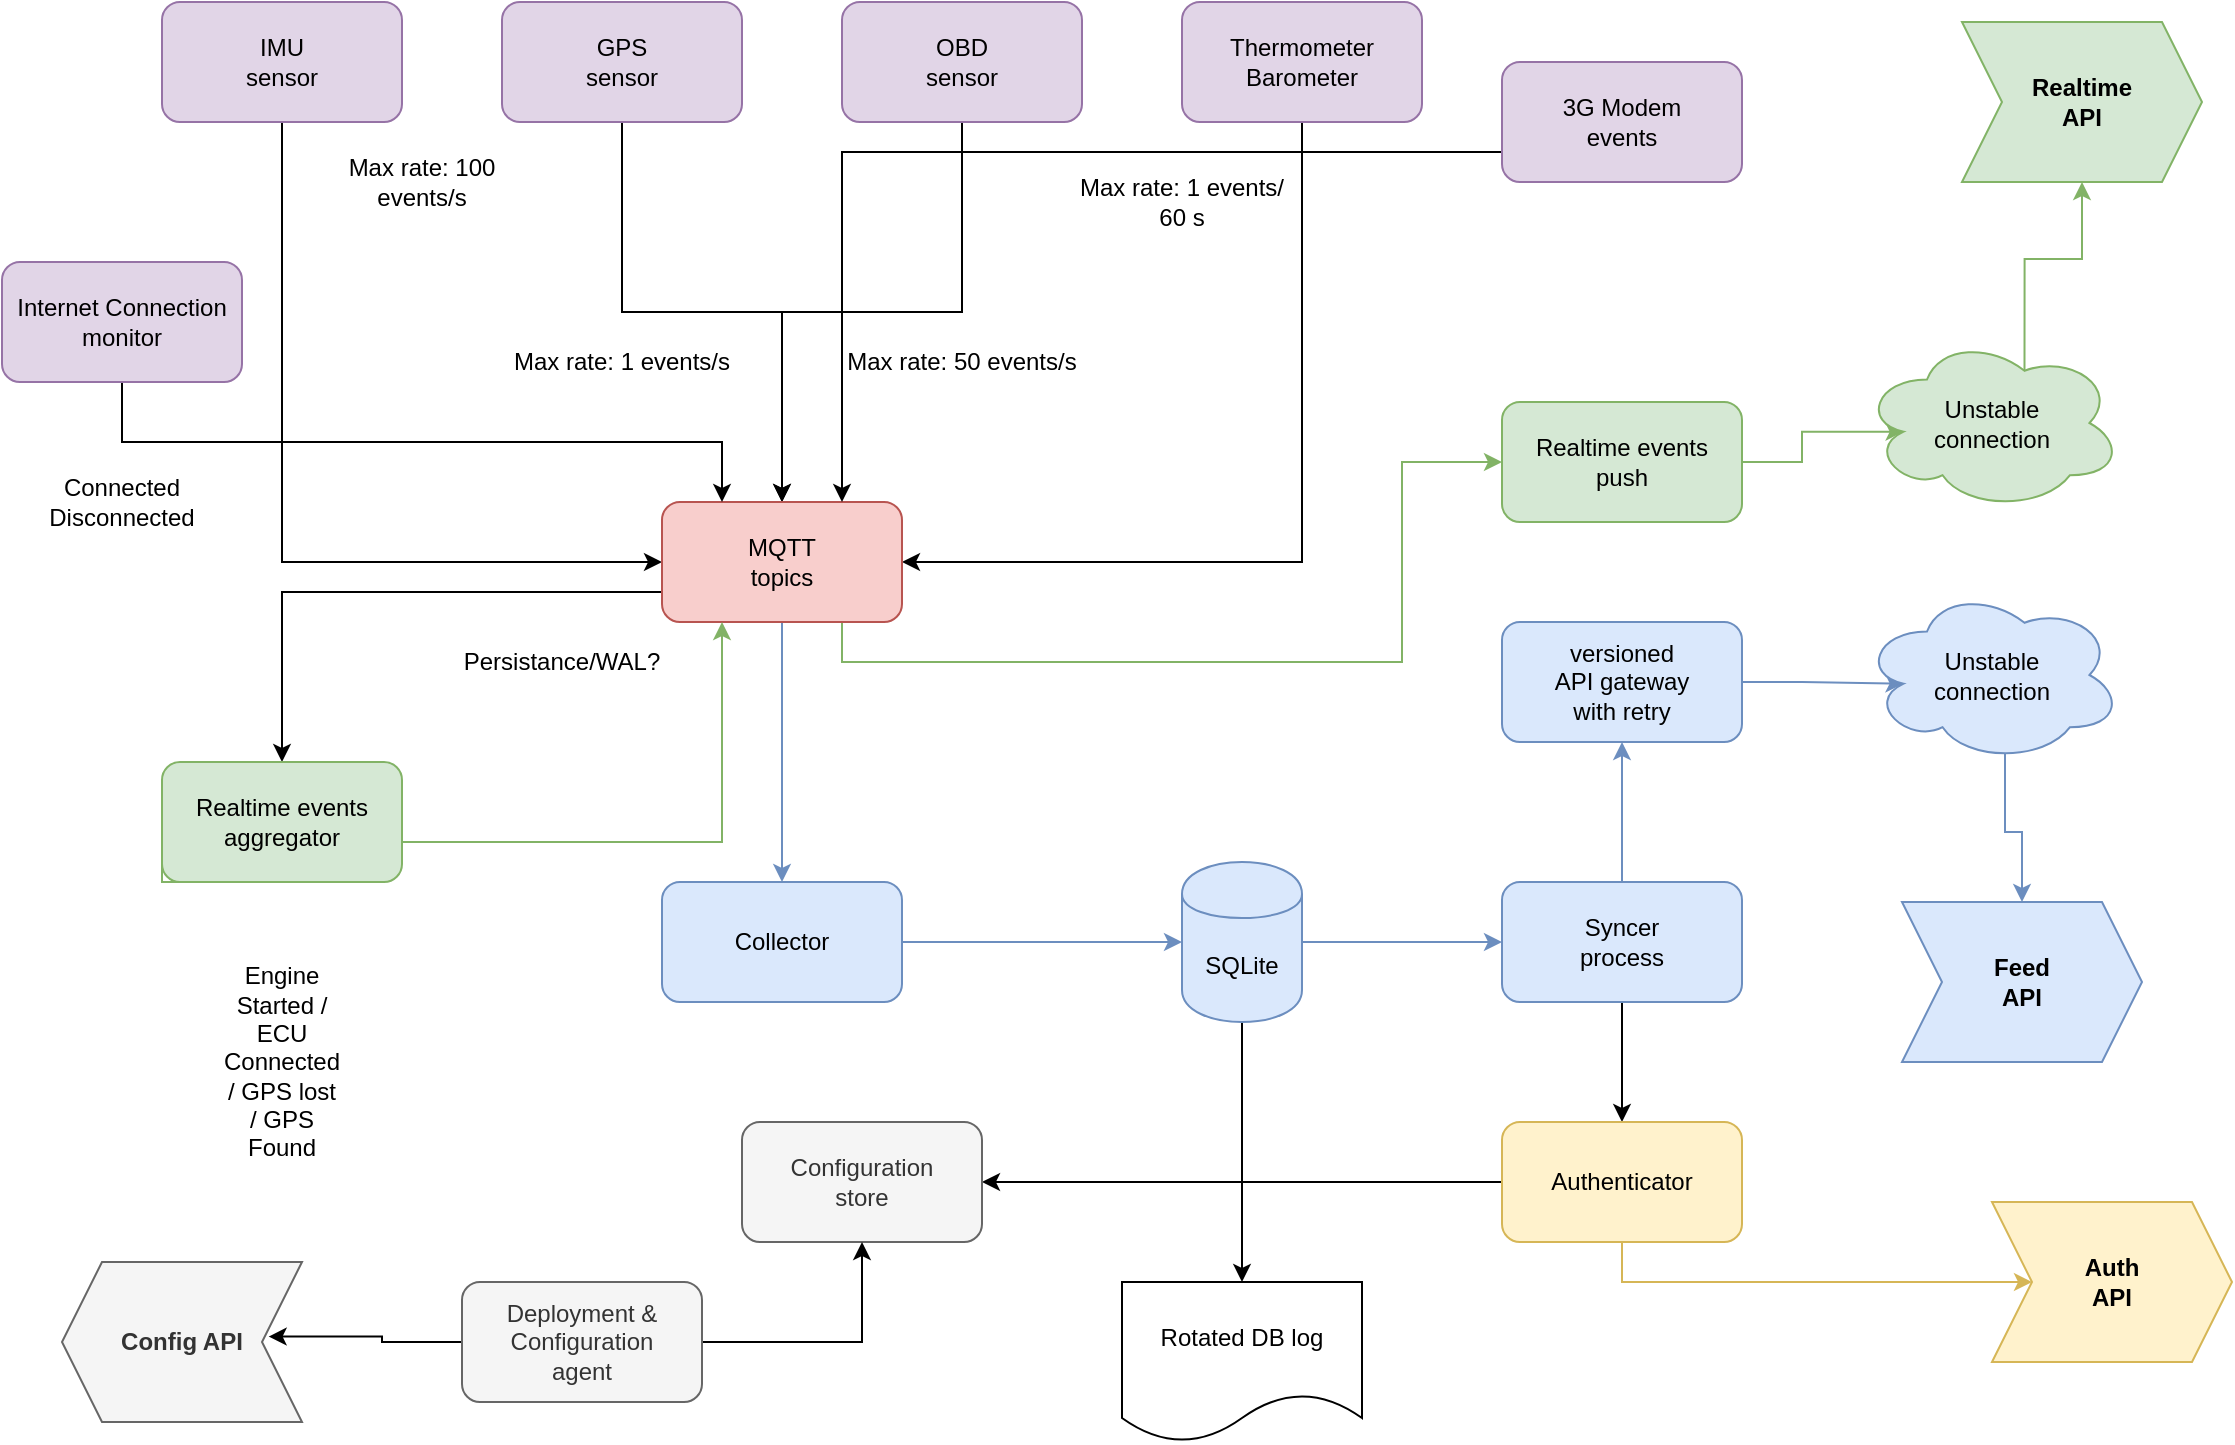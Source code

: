 <mxfile version="10.7.9" type="github"><diagram name="Page-1" id="e7e014a7-5840-1c2e-5031-d8a46d1fe8dd"><mxGraphModel dx="1311" dy="777" grid="1" gridSize="10" guides="1" tooltips="1" connect="1" arrows="1" fold="1" page="1" pageScale="1" pageWidth="1169" pageHeight="826" background="#ffffff" math="0" shadow="0"><root><mxCell id="0"/><mxCell id="1" parent="0"/><mxCell id="VWXKRCcOCFJmce6FeTg9-51" style="edgeStyle=orthogonalEdgeStyle;rounded=0;orthogonalLoop=1;jettySize=auto;html=1;exitX=0.5;exitY=1;exitDx=0;exitDy=0;entryX=0;entryY=0.5;entryDx=0;entryDy=0;" edge="1" parent="1" source="VWXKRCcOCFJmce6FeTg9-46" target="VWXKRCcOCFJmce6FeTg9-50"><mxGeometry relative="1" as="geometry"/></mxCell><mxCell id="VWXKRCcOCFJmce6FeTg9-46" value="IMU&lt;br&gt;sensor&lt;br&gt;" style="rounded=1;whiteSpace=wrap;html=1;fillColor=#e1d5e7;strokeColor=#9673a6;" vertex="1" parent="1"><mxGeometry x="90" y="70" width="120" height="60" as="geometry"/></mxCell><mxCell id="VWXKRCcOCFJmce6FeTg9-52" style="edgeStyle=orthogonalEdgeStyle;rounded=0;orthogonalLoop=1;jettySize=auto;html=1;exitX=0.5;exitY=1;exitDx=0;exitDy=0;" edge="1" parent="1" source="VWXKRCcOCFJmce6FeTg9-47" target="VWXKRCcOCFJmce6FeTg9-50"><mxGeometry relative="1" as="geometry"/></mxCell><mxCell id="VWXKRCcOCFJmce6FeTg9-47" value="GPS&lt;br&gt;sensor&lt;br&gt;" style="rounded=1;whiteSpace=wrap;html=1;fillColor=#e1d5e7;strokeColor=#9673a6;" vertex="1" parent="1"><mxGeometry x="260" y="70" width="120" height="60" as="geometry"/></mxCell><mxCell id="VWXKRCcOCFJmce6FeTg9-53" style="edgeStyle=orthogonalEdgeStyle;rounded=0;orthogonalLoop=1;jettySize=auto;html=1;exitX=0.5;exitY=1;exitDx=0;exitDy=0;entryX=0.5;entryY=0;entryDx=0;entryDy=0;" edge="1" parent="1" source="VWXKRCcOCFJmce6FeTg9-48" target="VWXKRCcOCFJmce6FeTg9-50"><mxGeometry relative="1" as="geometry"/></mxCell><mxCell id="VWXKRCcOCFJmce6FeTg9-48" value="OBD&lt;br&gt;sensor&lt;br&gt;" style="rounded=1;whiteSpace=wrap;html=1;fillColor=#e1d5e7;strokeColor=#9673a6;" vertex="1" parent="1"><mxGeometry x="430" y="70" width="120" height="60" as="geometry"/></mxCell><mxCell id="VWXKRCcOCFJmce6FeTg9-54" style="edgeStyle=orthogonalEdgeStyle;rounded=0;orthogonalLoop=1;jettySize=auto;html=1;exitX=0.5;exitY=1;exitDx=0;exitDy=0;entryX=1;entryY=0.5;entryDx=0;entryDy=0;" edge="1" parent="1" source="VWXKRCcOCFJmce6FeTg9-49" target="VWXKRCcOCFJmce6FeTg9-50"><mxGeometry relative="1" as="geometry"/></mxCell><mxCell id="VWXKRCcOCFJmce6FeTg9-49" value="Thermometer&lt;br&gt;Barometer&lt;br&gt;" style="rounded=1;whiteSpace=wrap;html=1;fillColor=#e1d5e7;strokeColor=#9673a6;" vertex="1" parent="1"><mxGeometry x="600" y="70" width="120" height="60" as="geometry"/></mxCell><mxCell id="VWXKRCcOCFJmce6FeTg9-60" style="edgeStyle=orthogonalEdgeStyle;rounded=0;orthogonalLoop=1;jettySize=auto;html=1;exitX=0.5;exitY=1;exitDx=0;exitDy=0;entryX=0.5;entryY=0;entryDx=0;entryDy=0;fillColor=#dae8fc;strokeColor=#6c8ebf;" edge="1" parent="1" source="VWXKRCcOCFJmce6FeTg9-50" target="VWXKRCcOCFJmce6FeTg9-59"><mxGeometry relative="1" as="geometry"/></mxCell><mxCell id="VWXKRCcOCFJmce6FeTg9-74" style="edgeStyle=orthogonalEdgeStyle;rounded=0;orthogonalLoop=1;jettySize=auto;html=1;exitX=0;exitY=0.75;exitDx=0;exitDy=0;" edge="1" parent="1" source="VWXKRCcOCFJmce6FeTg9-50" target="VWXKRCcOCFJmce6FeTg9-73"><mxGeometry relative="1" as="geometry"/></mxCell><mxCell id="VWXKRCcOCFJmce6FeTg9-96" style="edgeStyle=orthogonalEdgeStyle;rounded=0;orthogonalLoop=1;jettySize=auto;html=1;exitX=0.75;exitY=1;exitDx=0;exitDy=0;fillColor=#d5e8d4;strokeColor=#82b366;" edge="1" parent="1" source="VWXKRCcOCFJmce6FeTg9-50" target="VWXKRCcOCFJmce6FeTg9-93"><mxGeometry relative="1" as="geometry"><Array as="points"><mxPoint x="430" y="400"/><mxPoint x="710" y="400"/><mxPoint x="710" y="300"/></Array></mxGeometry></mxCell><mxCell id="VWXKRCcOCFJmce6FeTg9-50" value="MQTT&lt;br&gt;topics&lt;br&gt;" style="rounded=1;whiteSpace=wrap;html=1;fillColor=#f8cecc;strokeColor=#b85450;" vertex="1" parent="1"><mxGeometry x="340" y="320" width="120" height="60" as="geometry"/></mxCell><mxCell id="VWXKRCcOCFJmce6FeTg9-55" value="Max rate: 100 events/s" style="text;html=1;strokeColor=none;fillColor=none;align=center;verticalAlign=middle;whiteSpace=wrap;rounded=0;" vertex="1" parent="1"><mxGeometry x="160" y="150" width="120" height="20" as="geometry"/></mxCell><mxCell id="VWXKRCcOCFJmce6FeTg9-56" value="Max rate: 1 events/s" style="text;html=1;strokeColor=none;fillColor=none;align=center;verticalAlign=middle;whiteSpace=wrap;rounded=0;" vertex="1" parent="1"><mxGeometry x="260" y="240" width="120" height="20" as="geometry"/></mxCell><mxCell id="VWXKRCcOCFJmce6FeTg9-57" value="Max rate: 50 events/s" style="text;html=1;strokeColor=none;fillColor=none;align=center;verticalAlign=middle;whiteSpace=wrap;rounded=0;" vertex="1" parent="1"><mxGeometry x="430" y="240" width="120" height="20" as="geometry"/></mxCell><mxCell id="VWXKRCcOCFJmce6FeTg9-58" value="Max rate: 1 events/ 60 s" style="text;html=1;strokeColor=none;fillColor=none;align=center;verticalAlign=middle;whiteSpace=wrap;rounded=0;" vertex="1" parent="1"><mxGeometry x="540" y="160" width="120" height="20" as="geometry"/></mxCell><mxCell id="VWXKRCcOCFJmce6FeTg9-63" style="edgeStyle=orthogonalEdgeStyle;rounded=0;orthogonalLoop=1;jettySize=auto;html=1;exitX=1;exitY=0.5;exitDx=0;exitDy=0;entryX=0;entryY=0.5;entryDx=0;entryDy=0;fillColor=#dae8fc;strokeColor=#6c8ebf;" edge="1" parent="1" source="VWXKRCcOCFJmce6FeTg9-59" target="VWXKRCcOCFJmce6FeTg9-62"><mxGeometry relative="1" as="geometry"/></mxCell><mxCell id="VWXKRCcOCFJmce6FeTg9-59" value="Collector" style="rounded=1;whiteSpace=wrap;html=1;fillColor=#dae8fc;strokeColor=#6c8ebf;" vertex="1" parent="1"><mxGeometry x="340" y="510" width="120" height="60" as="geometry"/></mxCell><mxCell id="VWXKRCcOCFJmce6FeTg9-68" style="edgeStyle=orthogonalEdgeStyle;rounded=0;orthogonalLoop=1;jettySize=auto;html=1;exitX=0.5;exitY=0;exitDx=0;exitDy=0;entryX=0.5;entryY=1;entryDx=0;entryDy=0;fillColor=#dae8fc;strokeColor=#6c8ebf;" edge="1" parent="1" source="VWXKRCcOCFJmce6FeTg9-61" target="VWXKRCcOCFJmce6FeTg9-67"><mxGeometry relative="1" as="geometry"/></mxCell><mxCell id="VWXKRCcOCFJmce6FeTg9-103" style="edgeStyle=orthogonalEdgeStyle;rounded=0;orthogonalLoop=1;jettySize=auto;html=1;exitX=0.5;exitY=1;exitDx=0;exitDy=0;entryX=0.5;entryY=0;entryDx=0;entryDy=0;" edge="1" parent="1" source="VWXKRCcOCFJmce6FeTg9-61" target="VWXKRCcOCFJmce6FeTg9-102"><mxGeometry relative="1" as="geometry"/></mxCell><mxCell id="VWXKRCcOCFJmce6FeTg9-61" value="Syncer&lt;br&gt;process&lt;br&gt;" style="rounded=1;whiteSpace=wrap;html=1;fillColor=#dae8fc;strokeColor=#6c8ebf;" vertex="1" parent="1"><mxGeometry x="760" y="510" width="120" height="60" as="geometry"/></mxCell><mxCell id="VWXKRCcOCFJmce6FeTg9-64" style="edgeStyle=orthogonalEdgeStyle;rounded=0;orthogonalLoop=1;jettySize=auto;html=1;exitX=1;exitY=0.5;exitDx=0;exitDy=0;entryX=0;entryY=0.5;entryDx=0;entryDy=0;fillColor=#dae8fc;strokeColor=#6c8ebf;" edge="1" parent="1" source="VWXKRCcOCFJmce6FeTg9-62" target="VWXKRCcOCFJmce6FeTg9-61"><mxGeometry relative="1" as="geometry"/></mxCell><mxCell id="VWXKRCcOCFJmce6FeTg9-66" style="edgeStyle=orthogonalEdgeStyle;rounded=0;orthogonalLoop=1;jettySize=auto;html=1;exitX=0.5;exitY=1;exitDx=0;exitDy=0;entryX=0.5;entryY=0;entryDx=0;entryDy=0;" edge="1" parent="1" source="VWXKRCcOCFJmce6FeTg9-62" target="VWXKRCcOCFJmce6FeTg9-65"><mxGeometry relative="1" as="geometry"/></mxCell><mxCell id="VWXKRCcOCFJmce6FeTg9-62" value="SQLite" style="shape=cylinder;whiteSpace=wrap;html=1;boundedLbl=1;backgroundOutline=1;fillColor=#dae8fc;strokeColor=#6c8ebf;" vertex="1" parent="1"><mxGeometry x="600" y="500" width="60" height="80" as="geometry"/></mxCell><mxCell id="VWXKRCcOCFJmce6FeTg9-65" value="Rotated DB log" style="shape=document;whiteSpace=wrap;html=1;boundedLbl=1;" vertex="1" parent="1"><mxGeometry x="570" y="710" width="120" height="80" as="geometry"/></mxCell><mxCell id="VWXKRCcOCFJmce6FeTg9-94" style="edgeStyle=orthogonalEdgeStyle;rounded=0;orthogonalLoop=1;jettySize=auto;html=1;exitX=1;exitY=0.5;exitDx=0;exitDy=0;entryX=0.16;entryY=0.55;entryDx=0;entryDy=0;entryPerimeter=0;fillColor=#dae8fc;strokeColor=#6c8ebf;" edge="1" parent="1" source="VWXKRCcOCFJmce6FeTg9-67" target="VWXKRCcOCFJmce6FeTg9-69"><mxGeometry relative="1" as="geometry"/></mxCell><mxCell id="VWXKRCcOCFJmce6FeTg9-67" value="versioned &lt;br&gt;API gateway&lt;br&gt;with retry&lt;br&gt;" style="rounded=1;whiteSpace=wrap;html=1;fillColor=#dae8fc;strokeColor=#6c8ebf;" vertex="1" parent="1"><mxGeometry x="760" y="380" width="120" height="60" as="geometry"/></mxCell><mxCell id="VWXKRCcOCFJmce6FeTg9-95" style="edgeStyle=orthogonalEdgeStyle;rounded=0;orthogonalLoop=1;jettySize=auto;html=1;exitX=0.55;exitY=0.95;exitDx=0;exitDy=0;exitPerimeter=0;fillColor=#dae8fc;strokeColor=#6c8ebf;" edge="1" parent="1" source="VWXKRCcOCFJmce6FeTg9-69" target="VWXKRCcOCFJmce6FeTg9-76"><mxGeometry relative="1" as="geometry"/></mxCell><mxCell id="VWXKRCcOCFJmce6FeTg9-69" value="Unstable&lt;br&gt;connection&lt;br&gt;" style="ellipse;shape=cloud;whiteSpace=wrap;html=1;fillColor=#dae8fc;strokeColor=#6c8ebf;" vertex="1" parent="1"><mxGeometry x="940" y="363" width="130" height="87" as="geometry"/></mxCell><mxCell id="VWXKRCcOCFJmce6FeTg9-84" style="edgeStyle=orthogonalEdgeStyle;rounded=0;orthogonalLoop=1;jettySize=auto;html=1;exitX=0.5;exitY=1;exitDx=0;exitDy=0;entryX=0.25;entryY=1;entryDx=0;entryDy=0;fillColor=#d5e8d4;strokeColor=#82b366;" edge="1" parent="1" source="VWXKRCcOCFJmce6FeTg9-73" target="VWXKRCcOCFJmce6FeTg9-50"><mxGeometry relative="1" as="geometry"><mxPoint x="350" y="390" as="targetPoint"/><Array as="points"><mxPoint x="90" y="490"/><mxPoint x="370" y="490"/></Array></mxGeometry></mxCell><mxCell id="VWXKRCcOCFJmce6FeTg9-73" value="Realtime events aggregator" style="rounded=1;whiteSpace=wrap;html=1;fillColor=#d5e8d4;strokeColor=#82b366;" vertex="1" parent="1"><mxGeometry x="90" y="450" width="120" height="60" as="geometry"/></mxCell><mxCell id="VWXKRCcOCFJmce6FeTg9-76" value="&lt;b&gt;Feed&lt;br&gt;API&lt;/b&gt;" style="shape=step;perimeter=stepPerimeter;whiteSpace=wrap;html=1;fixedSize=1;fillColor=#dae8fc;strokeColor=#6c8ebf;" vertex="1" parent="1"><mxGeometry x="960" y="520" width="120" height="80" as="geometry"/></mxCell><mxCell id="VWXKRCcOCFJmce6FeTg9-79" style="edgeStyle=orthogonalEdgeStyle;rounded=0;orthogonalLoop=1;jettySize=auto;html=1;exitX=0.5;exitY=1;exitDx=0;exitDy=0;entryX=0.25;entryY=0;entryDx=0;entryDy=0;" edge="1" parent="1" source="VWXKRCcOCFJmce6FeTg9-78" target="VWXKRCcOCFJmce6FeTg9-50"><mxGeometry relative="1" as="geometry"/></mxCell><mxCell id="VWXKRCcOCFJmce6FeTg9-78" value="Internet Connection monitor" style="rounded=1;whiteSpace=wrap;html=1;fillColor=#e1d5e7;strokeColor=#9673a6;" vertex="1" parent="1"><mxGeometry x="10" y="200" width="120" height="60" as="geometry"/></mxCell><mxCell id="VWXKRCcOCFJmce6FeTg9-80" value="Connected&lt;br&gt;Disconnected&lt;br&gt;" style="text;html=1;strokeColor=none;fillColor=none;align=center;verticalAlign=middle;whiteSpace=wrap;rounded=0;" vertex="1" parent="1"><mxGeometry x="50" y="310" width="40" height="20" as="geometry"/></mxCell><mxCell id="VWXKRCcOCFJmce6FeTg9-82" style="edgeStyle=orthogonalEdgeStyle;rounded=0;orthogonalLoop=1;jettySize=auto;html=1;exitX=0;exitY=0.75;exitDx=0;exitDy=0;entryX=0.75;entryY=0;entryDx=0;entryDy=0;" edge="1" parent="1" source="VWXKRCcOCFJmce6FeTg9-81" target="VWXKRCcOCFJmce6FeTg9-50"><mxGeometry relative="1" as="geometry"/></mxCell><mxCell id="VWXKRCcOCFJmce6FeTg9-81" value="3G Modem&lt;br&gt;events&lt;br&gt;" style="rounded=1;whiteSpace=wrap;html=1;fillColor=#e1d5e7;strokeColor=#9673a6;" vertex="1" parent="1"><mxGeometry x="760" y="100" width="120" height="60" as="geometry"/></mxCell><mxCell id="VWXKRCcOCFJmce6FeTg9-83" value="Persistance/WAL?" style="text;html=1;strokeColor=none;fillColor=none;align=center;verticalAlign=middle;whiteSpace=wrap;rounded=0;" vertex="1" parent="1"><mxGeometry x="270" y="390" width="40" height="20" as="geometry"/></mxCell><mxCell id="VWXKRCcOCFJmce6FeTg9-87" value="Engine Started / ECU Connected / GPS lost / GPS Found" style="text;html=1;strokeColor=none;fillColor=none;align=center;verticalAlign=middle;whiteSpace=wrap;rounded=0;" vertex="1" parent="1"><mxGeometry x="130" y="590" width="40" height="20" as="geometry"/></mxCell><mxCell id="VWXKRCcOCFJmce6FeTg9-100" style="edgeStyle=orthogonalEdgeStyle;rounded=0;orthogonalLoop=1;jettySize=auto;html=1;exitX=1;exitY=0.5;exitDx=0;exitDy=0;entryX=0.16;entryY=0.55;entryDx=0;entryDy=0;entryPerimeter=0;fillColor=#d5e8d4;strokeColor=#82b366;" edge="1" parent="1" source="VWXKRCcOCFJmce6FeTg9-93" target="VWXKRCcOCFJmce6FeTg9-99"><mxGeometry relative="1" as="geometry"/></mxCell><mxCell id="VWXKRCcOCFJmce6FeTg9-93" value="Realtime events&lt;br&gt;push&lt;br&gt;" style="rounded=1;whiteSpace=wrap;html=1;fillColor=#d5e8d4;strokeColor=#82b366;" vertex="1" parent="1"><mxGeometry x="760" y="270" width="120" height="60" as="geometry"/></mxCell><mxCell id="VWXKRCcOCFJmce6FeTg9-97" value="&lt;b&gt;Realtime&lt;br&gt;API&lt;/b&gt;" style="shape=step;perimeter=stepPerimeter;whiteSpace=wrap;html=1;fixedSize=1;fillColor=#d5e8d4;strokeColor=#82b366;" vertex="1" parent="1"><mxGeometry x="990" y="80" width="120" height="80" as="geometry"/></mxCell><mxCell id="VWXKRCcOCFJmce6FeTg9-101" style="edgeStyle=orthogonalEdgeStyle;rounded=0;orthogonalLoop=1;jettySize=auto;html=1;exitX=0.625;exitY=0.2;exitDx=0;exitDy=0;exitPerimeter=0;entryX=0.5;entryY=1;entryDx=0;entryDy=0;fillColor=#d5e8d4;strokeColor=#82b366;" edge="1" parent="1" source="VWXKRCcOCFJmce6FeTg9-99" target="VWXKRCcOCFJmce6FeTg9-97"><mxGeometry relative="1" as="geometry"/></mxCell><mxCell id="VWXKRCcOCFJmce6FeTg9-99" value="Unstable&lt;br&gt;connection&lt;br&gt;" style="ellipse;shape=cloud;whiteSpace=wrap;html=1;fillColor=#d5e8d4;strokeColor=#82b366;" vertex="1" parent="1"><mxGeometry x="940" y="237" width="130" height="87" as="geometry"/></mxCell><mxCell id="VWXKRCcOCFJmce6FeTg9-106" style="edgeStyle=orthogonalEdgeStyle;rounded=0;orthogonalLoop=1;jettySize=auto;html=1;exitX=0.5;exitY=1;exitDx=0;exitDy=0;entryX=0;entryY=0.5;entryDx=0;entryDy=0;fillColor=#fff2cc;strokeColor=#d6b656;" edge="1" parent="1" source="VWXKRCcOCFJmce6FeTg9-102" target="VWXKRCcOCFJmce6FeTg9-105"><mxGeometry relative="1" as="geometry"/></mxCell><mxCell id="VWXKRCcOCFJmce6FeTg9-107" style="edgeStyle=orthogonalEdgeStyle;rounded=0;orthogonalLoop=1;jettySize=auto;html=1;exitX=0;exitY=0.5;exitDx=0;exitDy=0;entryX=1;entryY=0.5;entryDx=0;entryDy=0;" edge="1" parent="1" source="VWXKRCcOCFJmce6FeTg9-102" target="VWXKRCcOCFJmce6FeTg9-104"><mxGeometry relative="1" as="geometry"><mxPoint x="480" y="660" as="targetPoint"/></mxGeometry></mxCell><mxCell id="VWXKRCcOCFJmce6FeTg9-102" value="Authenticator" style="rounded=1;whiteSpace=wrap;html=1;fillColor=#fff2cc;strokeColor=#d6b656;" vertex="1" parent="1"><mxGeometry x="760" y="630" width="120" height="60" as="geometry"/></mxCell><mxCell id="VWXKRCcOCFJmce6FeTg9-104" value="Configuration&lt;br&gt;store&lt;br&gt;" style="rounded=1;whiteSpace=wrap;html=1;fillColor=#f5f5f5;strokeColor=#666666;fontColor=#333333;" vertex="1" parent="1"><mxGeometry x="380" y="630" width="120" height="60" as="geometry"/></mxCell><mxCell id="VWXKRCcOCFJmce6FeTg9-105" value="&lt;b&gt;Auth&lt;br&gt;API&lt;/b&gt;" style="shape=step;perimeter=stepPerimeter;whiteSpace=wrap;html=1;fixedSize=1;fillColor=#fff2cc;strokeColor=#d6b656;" vertex="1" parent="1"><mxGeometry x="1005" y="670" width="120" height="80" as="geometry"/></mxCell><mxCell id="VWXKRCcOCFJmce6FeTg9-108" value="&lt;b&gt;Config API&lt;/b&gt;" style="shape=step;perimeter=stepPerimeter;whiteSpace=wrap;html=1;fixedSize=1;fillColor=#f5f5f5;strokeColor=#666666;flipH=1;fontColor=#333333;" vertex="1" parent="1"><mxGeometry x="40" y="700" width="120" height="80" as="geometry"/></mxCell><mxCell id="VWXKRCcOCFJmce6FeTg9-110" style="edgeStyle=orthogonalEdgeStyle;rounded=0;orthogonalLoop=1;jettySize=auto;html=1;exitX=0;exitY=0.5;exitDx=0;exitDy=0;entryX=0.139;entryY=0.466;entryDx=0;entryDy=0;entryPerimeter=0;" edge="1" parent="1" source="VWXKRCcOCFJmce6FeTg9-109" target="VWXKRCcOCFJmce6FeTg9-108"><mxGeometry relative="1" as="geometry"/></mxCell><mxCell id="VWXKRCcOCFJmce6FeTg9-111" style="edgeStyle=orthogonalEdgeStyle;rounded=0;orthogonalLoop=1;jettySize=auto;html=1;exitX=1;exitY=0.5;exitDx=0;exitDy=0;entryX=0.5;entryY=1;entryDx=0;entryDy=0;" edge="1" parent="1" source="VWXKRCcOCFJmce6FeTg9-109" target="VWXKRCcOCFJmce6FeTg9-104"><mxGeometry relative="1" as="geometry"/></mxCell><mxCell id="VWXKRCcOCFJmce6FeTg9-109" value="Deployment &amp;amp; Configuration&lt;br&gt;agent&lt;br&gt;" style="rounded=1;whiteSpace=wrap;html=1;fillColor=#f5f5f5;strokeColor=#666666;fontColor=#333333;" vertex="1" parent="1"><mxGeometry x="240" y="710" width="120" height="60" as="geometry"/></mxCell></root></mxGraphModel></diagram></mxfile>